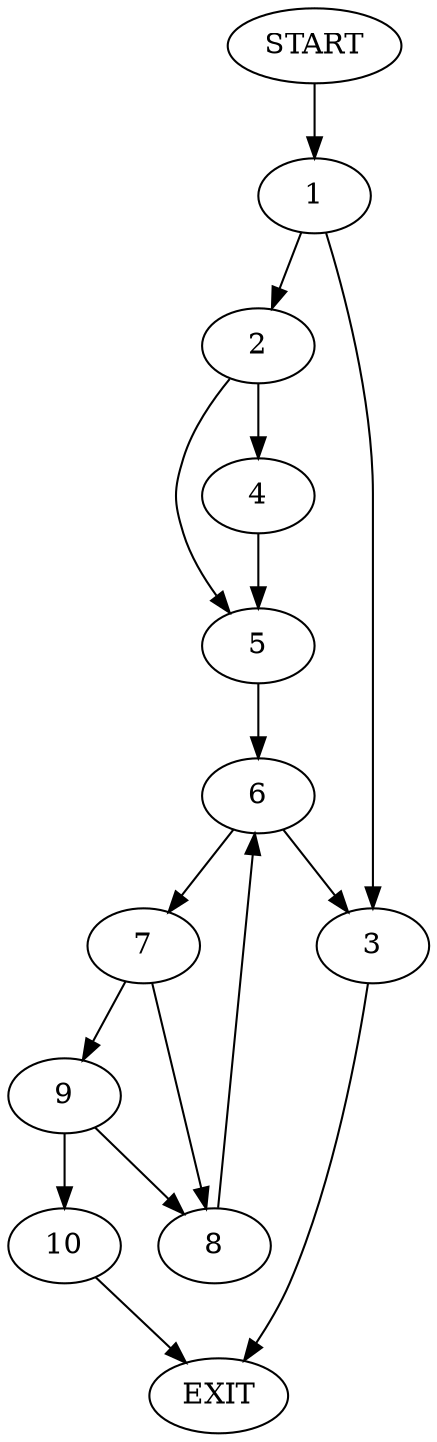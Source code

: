digraph {
0 [label="START"]
11 [label="EXIT"]
0 -> 1
1 -> 2
1 -> 3
3 -> 11
2 -> 4
2 -> 5
4 -> 5
5 -> 6
6 -> 3
6 -> 7
7 -> 8
7 -> 9
9 -> 8
9 -> 10
8 -> 6
10 -> 11
}
